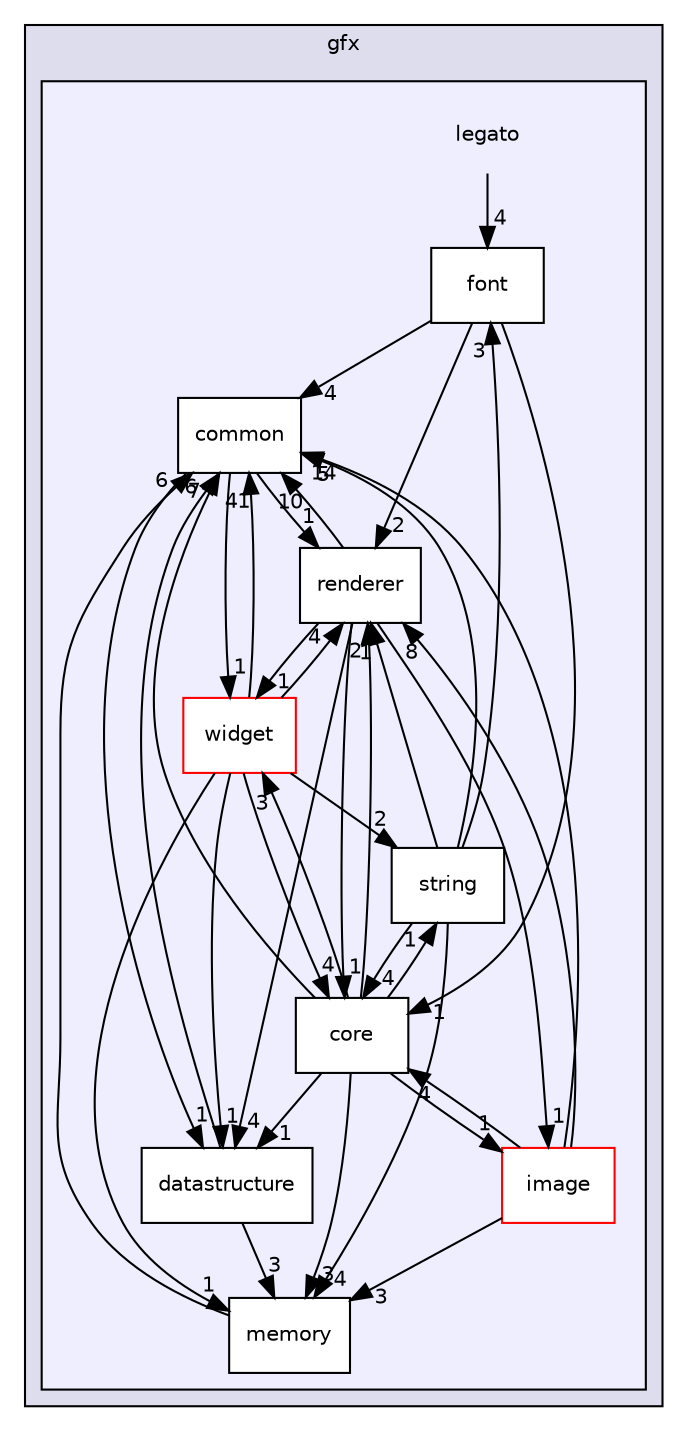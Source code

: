 digraph "C:/Harmony3/gfx/middleware/legato/library/src/gfx/legato" {
  compound=true
  node [ fontsize="10", fontname="Helvetica"];
  edge [ labelfontsize="10", labelfontname="Helvetica"];
  subgraph clusterdir_1508051434a21666994f289764e37d02 {
    graph [ bgcolor="#ddddee", pencolor="black", label="gfx" fontname="Helvetica", fontsize="10", URL="dir_1508051434a21666994f289764e37d02.html"]
  subgraph clusterdir_9f5729dad30c3a99415d090dcffece40 {
    graph [ bgcolor="#eeeeff", pencolor="black", label="" URL="dir_9f5729dad30c3a99415d090dcffece40.html"];
    dir_9f5729dad30c3a99415d090dcffece40 [shape=plaintext label="legato"];
    dir_192fb4248a7d7f0c34634334a26d417f [shape=box label="common" color="black" fillcolor="white" style="filled" URL="dir_192fb4248a7d7f0c34634334a26d417f.html"];
    dir_ccab4f4c771d0ed5e1d9c02941e42230 [shape=box label="core" color="black" fillcolor="white" style="filled" URL="dir_ccab4f4c771d0ed5e1d9c02941e42230.html"];
    dir_46bb90439f33e84bd3e96ef8140ea852 [shape=box label="datastructure" color="black" fillcolor="white" style="filled" URL="dir_46bb90439f33e84bd3e96ef8140ea852.html"];
    dir_8be70a617707475605b3582a0d722fdc [shape=box label="font" color="black" fillcolor="white" style="filled" URL="dir_8be70a617707475605b3582a0d722fdc.html"];
    dir_cbcdc2b554224dbd58ca18a5623e7256 [shape=box label="image" color="red" fillcolor="white" style="filled" URL="dir_cbcdc2b554224dbd58ca18a5623e7256.html"];
    dir_7041c860d75402dd8f73717e5fc4b977 [shape=box label="memory" color="black" fillcolor="white" style="filled" URL="dir_7041c860d75402dd8f73717e5fc4b977.html"];
    dir_977386f5bd74067e0b2f13954126b0fc [shape=box label="renderer" color="black" fillcolor="white" style="filled" URL="dir_977386f5bd74067e0b2f13954126b0fc.html"];
    dir_1060b961a9688bff165f50f454b84f76 [shape=box label="string" color="black" fillcolor="white" style="filled" URL="dir_1060b961a9688bff165f50f454b84f76.html"];
    dir_08e5c2531b4cfc75c531d5c20b249084 [shape=box label="widget" color="red" fillcolor="white" style="filled" URL="dir_08e5c2531b4cfc75c531d5c20b249084.html"];
  }
  }
  dir_08e5c2531b4cfc75c531d5c20b249084->dir_977386f5bd74067e0b2f13954126b0fc [headlabel="4", labeldistance=1.5 headhref="dir_000016_000014.html"];
  dir_08e5c2531b4cfc75c531d5c20b249084->dir_ccab4f4c771d0ed5e1d9c02941e42230 [headlabel="4", labeldistance=1.5 headhref="dir_000016_000008.html"];
  dir_08e5c2531b4cfc75c531d5c20b249084->dir_192fb4248a7d7f0c34634334a26d417f [headlabel="41", labeldistance=1.5 headhref="dir_000016_000007.html"];
  dir_08e5c2531b4cfc75c531d5c20b249084->dir_7041c860d75402dd8f73717e5fc4b977 [headlabel="1", labeldistance=1.5 headhref="dir_000016_000013.html"];
  dir_08e5c2531b4cfc75c531d5c20b249084->dir_1060b961a9688bff165f50f454b84f76 [headlabel="2", labeldistance=1.5 headhref="dir_000016_000015.html"];
  dir_08e5c2531b4cfc75c531d5c20b249084->dir_46bb90439f33e84bd3e96ef8140ea852 [headlabel="1", labeldistance=1.5 headhref="dir_000016_000009.html"];
  dir_977386f5bd74067e0b2f13954126b0fc->dir_08e5c2531b4cfc75c531d5c20b249084 [headlabel="1", labeldistance=1.5 headhref="dir_000014_000016.html"];
  dir_977386f5bd74067e0b2f13954126b0fc->dir_ccab4f4c771d0ed5e1d9c02941e42230 [headlabel="1", labeldistance=1.5 headhref="dir_000014_000008.html"];
  dir_977386f5bd74067e0b2f13954126b0fc->dir_192fb4248a7d7f0c34634334a26d417f [headlabel="10", labeldistance=1.5 headhref="dir_000014_000007.html"];
  dir_977386f5bd74067e0b2f13954126b0fc->dir_46bb90439f33e84bd3e96ef8140ea852 [headlabel="4", labeldistance=1.5 headhref="dir_000014_000009.html"];
  dir_977386f5bd74067e0b2f13954126b0fc->dir_cbcdc2b554224dbd58ca18a5623e7256 [headlabel="1", labeldistance=1.5 headhref="dir_000014_000011.html"];
  dir_ccab4f4c771d0ed5e1d9c02941e42230->dir_08e5c2531b4cfc75c531d5c20b249084 [headlabel="3", labeldistance=1.5 headhref="dir_000008_000016.html"];
  dir_ccab4f4c771d0ed5e1d9c02941e42230->dir_977386f5bd74067e0b2f13954126b0fc [headlabel="2", labeldistance=1.5 headhref="dir_000008_000014.html"];
  dir_ccab4f4c771d0ed5e1d9c02941e42230->dir_192fb4248a7d7f0c34634334a26d417f [headlabel="7", labeldistance=1.5 headhref="dir_000008_000007.html"];
  dir_ccab4f4c771d0ed5e1d9c02941e42230->dir_7041c860d75402dd8f73717e5fc4b977 [headlabel="3", labeldistance=1.5 headhref="dir_000008_000013.html"];
  dir_ccab4f4c771d0ed5e1d9c02941e42230->dir_1060b961a9688bff165f50f454b84f76 [headlabel="1", labeldistance=1.5 headhref="dir_000008_000015.html"];
  dir_ccab4f4c771d0ed5e1d9c02941e42230->dir_46bb90439f33e84bd3e96ef8140ea852 [headlabel="1", labeldistance=1.5 headhref="dir_000008_000009.html"];
  dir_ccab4f4c771d0ed5e1d9c02941e42230->dir_cbcdc2b554224dbd58ca18a5623e7256 [headlabel="1", labeldistance=1.5 headhref="dir_000008_000011.html"];
  dir_192fb4248a7d7f0c34634334a26d417f->dir_08e5c2531b4cfc75c531d5c20b249084 [headlabel="1", labeldistance=1.5 headhref="dir_000007_000016.html"];
  dir_192fb4248a7d7f0c34634334a26d417f->dir_977386f5bd74067e0b2f13954126b0fc [headlabel="1", labeldistance=1.5 headhref="dir_000007_000014.html"];
  dir_192fb4248a7d7f0c34634334a26d417f->dir_46bb90439f33e84bd3e96ef8140ea852 [headlabel="1", labeldistance=1.5 headhref="dir_000007_000009.html"];
  dir_7041c860d75402dd8f73717e5fc4b977->dir_192fb4248a7d7f0c34634334a26d417f [headlabel="6", labeldistance=1.5 headhref="dir_000013_000007.html"];
  dir_9f5729dad30c3a99415d090dcffece40->dir_8be70a617707475605b3582a0d722fdc [headlabel="4", labeldistance=1.5 headhref="dir_000006_000010.html"];
  dir_8be70a617707475605b3582a0d722fdc->dir_ccab4f4c771d0ed5e1d9c02941e42230 [headlabel="1", labeldistance=1.5 headhref="dir_000010_000008.html"];
  dir_8be70a617707475605b3582a0d722fdc->dir_977386f5bd74067e0b2f13954126b0fc [headlabel="2", labeldistance=1.5 headhref="dir_000010_000014.html"];
  dir_8be70a617707475605b3582a0d722fdc->dir_192fb4248a7d7f0c34634334a26d417f [headlabel="4", labeldistance=1.5 headhref="dir_000010_000007.html"];
  dir_1060b961a9688bff165f50f454b84f76->dir_977386f5bd74067e0b2f13954126b0fc [headlabel="1", labeldistance=1.5 headhref="dir_000015_000014.html"];
  dir_1060b961a9688bff165f50f454b84f76->dir_ccab4f4c771d0ed5e1d9c02941e42230 [headlabel="4", labeldistance=1.5 headhref="dir_000015_000008.html"];
  dir_1060b961a9688bff165f50f454b84f76->dir_192fb4248a7d7f0c34634334a26d417f [headlabel="5", labeldistance=1.5 headhref="dir_000015_000007.html"];
  dir_1060b961a9688bff165f50f454b84f76->dir_7041c860d75402dd8f73717e5fc4b977 [headlabel="4", labeldistance=1.5 headhref="dir_000015_000013.html"];
  dir_1060b961a9688bff165f50f454b84f76->dir_8be70a617707475605b3582a0d722fdc [headlabel="3", labeldistance=1.5 headhref="dir_000015_000010.html"];
  dir_46bb90439f33e84bd3e96ef8140ea852->dir_192fb4248a7d7f0c34634334a26d417f [headlabel="6", labeldistance=1.5 headhref="dir_000009_000007.html"];
  dir_46bb90439f33e84bd3e96ef8140ea852->dir_7041c860d75402dd8f73717e5fc4b977 [headlabel="3", labeldistance=1.5 headhref="dir_000009_000013.html"];
  dir_cbcdc2b554224dbd58ca18a5623e7256->dir_ccab4f4c771d0ed5e1d9c02941e42230 [headlabel="4", labeldistance=1.5 headhref="dir_000011_000008.html"];
  dir_cbcdc2b554224dbd58ca18a5623e7256->dir_977386f5bd74067e0b2f13954126b0fc [headlabel="8", labeldistance=1.5 headhref="dir_000011_000014.html"];
  dir_cbcdc2b554224dbd58ca18a5623e7256->dir_192fb4248a7d7f0c34634334a26d417f [headlabel="14", labeldistance=1.5 headhref="dir_000011_000007.html"];
  dir_cbcdc2b554224dbd58ca18a5623e7256->dir_7041c860d75402dd8f73717e5fc4b977 [headlabel="3", labeldistance=1.5 headhref="dir_000011_000013.html"];
}
